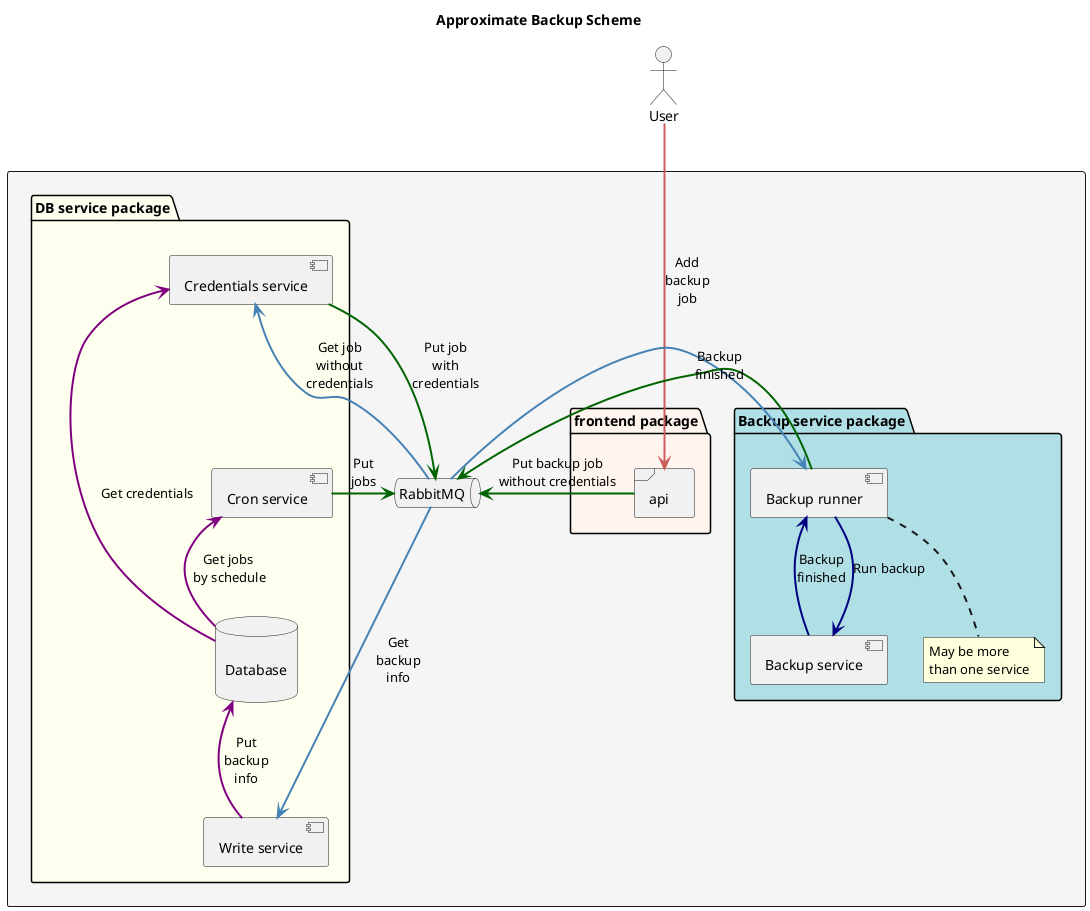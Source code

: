 @startuml
title Approximate Backup Scheme
skinparam arrowThickness 2
actor "User" as user

rectangle #WhiteSmoke {

  queue RabbitMQ as q
  package "frontend package" as package_front #SeaShell {
    frame api
  }

  package "Backup service package" as package_b #PowderBlue {
    component "Backup runner" as brunner
    note bottom of brunner
      May be more
      than one service
    end note
    component "Backup service" as bservice
  }

  package "DB service package" as package_db #Ivory {
    database "\nDatabase\n" as db
    component "Credentials service" as cred_service
    component "Cron service" as cron_service
    component "Write service" as wservice
  }
}


user -d--> api #IndianRed: Add\nbackup\njob

cron_service <-- db #Purple: Get jobs\n by schedule
cron_service -r-> q #DarkGreen: Put\njobs

cred_service <- q #SteelBlue: Get job\nwithout\ncredentials
cred_service <--- db #Purple: Get credentials
cred_service -> q #DarkGreen: Put job\nwith\ncredentials

api -> q #DarkGreen: Put backup job\nwithout credentials
q -d-> brunner #SteelBlue
brunner -> q #DarkGreen: Backup\nfinished

brunner --> bservice #Navy: Run backup
brunner <- bservice #Navy: Backup\nfinished
q -> wservice #SteelBlue: Get\nbackup\ninfo
wservice -u-> db #Purple: Put\nbackup\ninfo

@enduml
